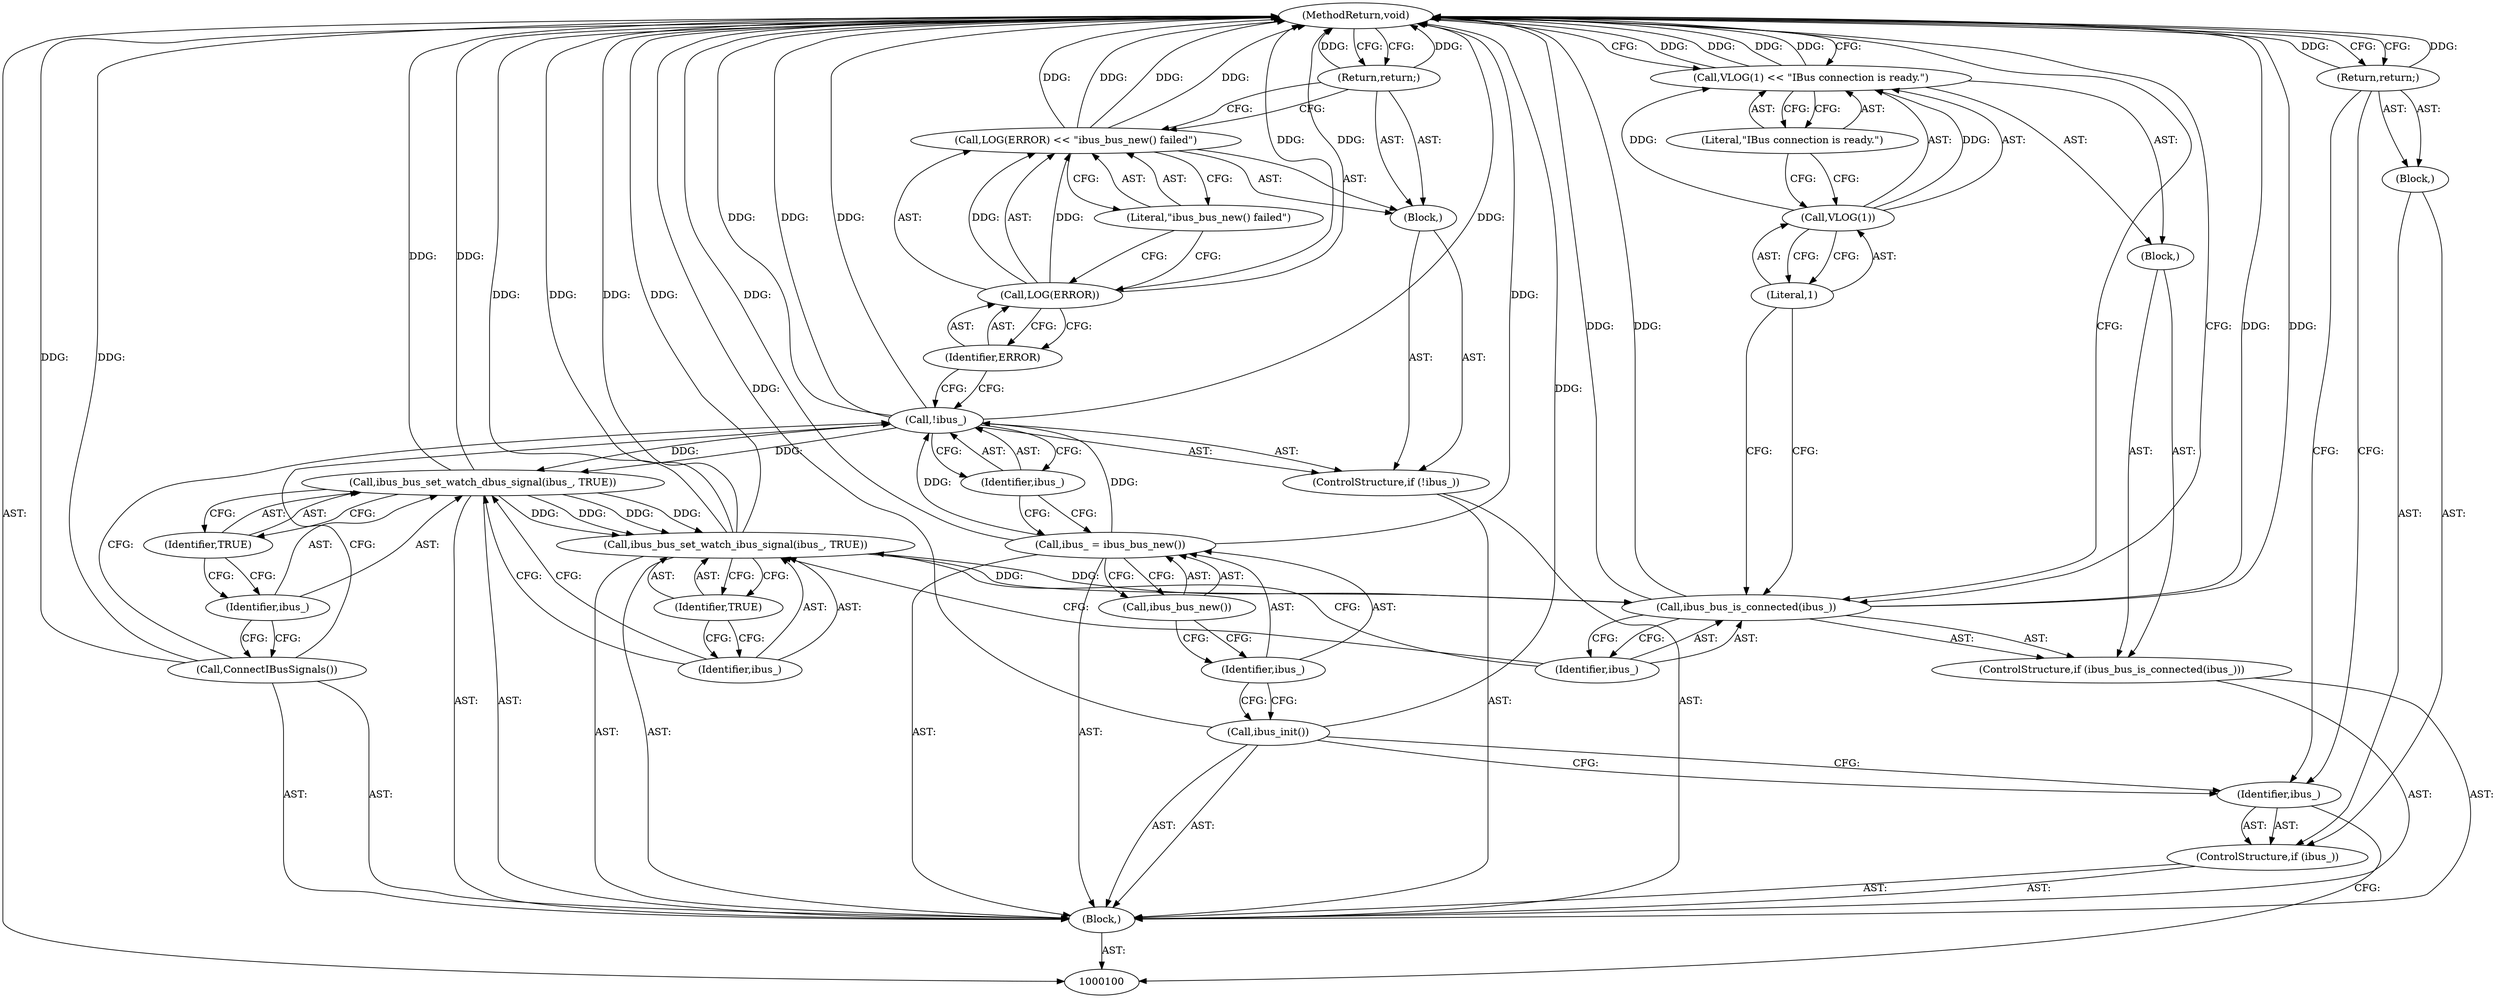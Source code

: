 digraph "0_Chrome_dc7b094a338c6c521f918f478e993f0f74bbea0d_65" {
"1000134" [label="(MethodReturn,void)"];
"1000101" [label="(Block,)"];
"1000116" [label="(Identifier,ERROR)"];
"1000117" [label="(Literal,\"ibus_bus_new() failed\")"];
"1000114" [label="(Call,LOG(ERROR) << \"ibus_bus_new() failed\")"];
"1000115" [label="(Call,LOG(ERROR))"];
"1000118" [label="(Return,return;)"];
"1000119" [label="(Call,ConnectIBusSignals())"];
"1000121" [label="(Identifier,ibus_)"];
"1000120" [label="(Call,ibus_bus_set_watch_dbus_signal(ibus_, TRUE))"];
"1000122" [label="(Identifier,TRUE)"];
"1000124" [label="(Identifier,ibus_)"];
"1000125" [label="(Identifier,TRUE)"];
"1000123" [label="(Call,ibus_bus_set_watch_ibus_signal(ibus_, TRUE))"];
"1000128" [label="(Identifier,ibus_)"];
"1000129" [label="(Block,)"];
"1000126" [label="(ControlStructure,if (ibus_bus_is_connected(ibus_)))"];
"1000127" [label="(Call,ibus_bus_is_connected(ibus_))"];
"1000132" [label="(Literal,1)"];
"1000133" [label="(Literal,\"IBus connection is ready.\")"];
"1000130" [label="(Call,VLOG(1) << \"IBus connection is ready.\")"];
"1000131" [label="(Call,VLOG(1))"];
"1000104" [label="(Block,)"];
"1000102" [label="(ControlStructure,if (ibus_))"];
"1000103" [label="(Identifier,ibus_)"];
"1000105" [label="(Return,return;)"];
"1000106" [label="(Call,ibus_init())"];
"1000109" [label="(Call,ibus_bus_new())"];
"1000107" [label="(Call,ibus_ = ibus_bus_new())"];
"1000108" [label="(Identifier,ibus_)"];
"1000113" [label="(Block,)"];
"1000110" [label="(ControlStructure,if (!ibus_))"];
"1000111" [label="(Call,!ibus_)"];
"1000112" [label="(Identifier,ibus_)"];
"1000134" -> "1000100"  [label="AST: "];
"1000134" -> "1000105"  [label="CFG: "];
"1000134" -> "1000118"  [label="CFG: "];
"1000134" -> "1000130"  [label="CFG: "];
"1000134" -> "1000127"  [label="CFG: "];
"1000130" -> "1000134"  [label="DDG: "];
"1000130" -> "1000134"  [label="DDG: "];
"1000123" -> "1000134"  [label="DDG: "];
"1000123" -> "1000134"  [label="DDG: "];
"1000114" -> "1000134"  [label="DDG: "];
"1000114" -> "1000134"  [label="DDG: "];
"1000127" -> "1000134"  [label="DDG: "];
"1000127" -> "1000134"  [label="DDG: "];
"1000111" -> "1000134"  [label="DDG: "];
"1000111" -> "1000134"  [label="DDG: "];
"1000120" -> "1000134"  [label="DDG: "];
"1000119" -> "1000134"  [label="DDG: "];
"1000115" -> "1000134"  [label="DDG: "];
"1000106" -> "1000134"  [label="DDG: "];
"1000107" -> "1000134"  [label="DDG: "];
"1000118" -> "1000134"  [label="DDG: "];
"1000105" -> "1000134"  [label="DDG: "];
"1000101" -> "1000100"  [label="AST: "];
"1000102" -> "1000101"  [label="AST: "];
"1000106" -> "1000101"  [label="AST: "];
"1000107" -> "1000101"  [label="AST: "];
"1000110" -> "1000101"  [label="AST: "];
"1000119" -> "1000101"  [label="AST: "];
"1000120" -> "1000101"  [label="AST: "];
"1000123" -> "1000101"  [label="AST: "];
"1000126" -> "1000101"  [label="AST: "];
"1000116" -> "1000115"  [label="AST: "];
"1000116" -> "1000111"  [label="CFG: "];
"1000115" -> "1000116"  [label="CFG: "];
"1000117" -> "1000114"  [label="AST: "];
"1000117" -> "1000115"  [label="CFG: "];
"1000114" -> "1000117"  [label="CFG: "];
"1000114" -> "1000113"  [label="AST: "];
"1000114" -> "1000117"  [label="CFG: "];
"1000115" -> "1000114"  [label="AST: "];
"1000117" -> "1000114"  [label="AST: "];
"1000118" -> "1000114"  [label="CFG: "];
"1000114" -> "1000134"  [label="DDG: "];
"1000114" -> "1000134"  [label="DDG: "];
"1000115" -> "1000114"  [label="DDG: "];
"1000115" -> "1000114"  [label="AST: "];
"1000115" -> "1000116"  [label="CFG: "];
"1000116" -> "1000115"  [label="AST: "];
"1000117" -> "1000115"  [label="CFG: "];
"1000115" -> "1000134"  [label="DDG: "];
"1000115" -> "1000114"  [label="DDG: "];
"1000118" -> "1000113"  [label="AST: "];
"1000118" -> "1000114"  [label="CFG: "];
"1000134" -> "1000118"  [label="CFG: "];
"1000118" -> "1000134"  [label="DDG: "];
"1000119" -> "1000101"  [label="AST: "];
"1000119" -> "1000111"  [label="CFG: "];
"1000121" -> "1000119"  [label="CFG: "];
"1000119" -> "1000134"  [label="DDG: "];
"1000121" -> "1000120"  [label="AST: "];
"1000121" -> "1000119"  [label="CFG: "];
"1000122" -> "1000121"  [label="CFG: "];
"1000120" -> "1000101"  [label="AST: "];
"1000120" -> "1000122"  [label="CFG: "];
"1000121" -> "1000120"  [label="AST: "];
"1000122" -> "1000120"  [label="AST: "];
"1000124" -> "1000120"  [label="CFG: "];
"1000120" -> "1000134"  [label="DDG: "];
"1000111" -> "1000120"  [label="DDG: "];
"1000120" -> "1000123"  [label="DDG: "];
"1000120" -> "1000123"  [label="DDG: "];
"1000122" -> "1000120"  [label="AST: "];
"1000122" -> "1000121"  [label="CFG: "];
"1000120" -> "1000122"  [label="CFG: "];
"1000124" -> "1000123"  [label="AST: "];
"1000124" -> "1000120"  [label="CFG: "];
"1000125" -> "1000124"  [label="CFG: "];
"1000125" -> "1000123"  [label="AST: "];
"1000125" -> "1000124"  [label="CFG: "];
"1000123" -> "1000125"  [label="CFG: "];
"1000123" -> "1000101"  [label="AST: "];
"1000123" -> "1000125"  [label="CFG: "];
"1000124" -> "1000123"  [label="AST: "];
"1000125" -> "1000123"  [label="AST: "];
"1000128" -> "1000123"  [label="CFG: "];
"1000123" -> "1000134"  [label="DDG: "];
"1000123" -> "1000134"  [label="DDG: "];
"1000120" -> "1000123"  [label="DDG: "];
"1000120" -> "1000123"  [label="DDG: "];
"1000123" -> "1000127"  [label="DDG: "];
"1000128" -> "1000127"  [label="AST: "];
"1000128" -> "1000123"  [label="CFG: "];
"1000127" -> "1000128"  [label="CFG: "];
"1000129" -> "1000126"  [label="AST: "];
"1000130" -> "1000129"  [label="AST: "];
"1000126" -> "1000101"  [label="AST: "];
"1000127" -> "1000126"  [label="AST: "];
"1000129" -> "1000126"  [label="AST: "];
"1000127" -> "1000126"  [label="AST: "];
"1000127" -> "1000128"  [label="CFG: "];
"1000128" -> "1000127"  [label="AST: "];
"1000132" -> "1000127"  [label="CFG: "];
"1000134" -> "1000127"  [label="CFG: "];
"1000127" -> "1000134"  [label="DDG: "];
"1000127" -> "1000134"  [label="DDG: "];
"1000123" -> "1000127"  [label="DDG: "];
"1000132" -> "1000131"  [label="AST: "];
"1000132" -> "1000127"  [label="CFG: "];
"1000131" -> "1000132"  [label="CFG: "];
"1000133" -> "1000130"  [label="AST: "];
"1000133" -> "1000131"  [label="CFG: "];
"1000130" -> "1000133"  [label="CFG: "];
"1000130" -> "1000129"  [label="AST: "];
"1000130" -> "1000133"  [label="CFG: "];
"1000131" -> "1000130"  [label="AST: "];
"1000133" -> "1000130"  [label="AST: "];
"1000134" -> "1000130"  [label="CFG: "];
"1000130" -> "1000134"  [label="DDG: "];
"1000130" -> "1000134"  [label="DDG: "];
"1000131" -> "1000130"  [label="DDG: "];
"1000131" -> "1000130"  [label="AST: "];
"1000131" -> "1000132"  [label="CFG: "];
"1000132" -> "1000131"  [label="AST: "];
"1000133" -> "1000131"  [label="CFG: "];
"1000131" -> "1000130"  [label="DDG: "];
"1000104" -> "1000102"  [label="AST: "];
"1000105" -> "1000104"  [label="AST: "];
"1000102" -> "1000101"  [label="AST: "];
"1000103" -> "1000102"  [label="AST: "];
"1000104" -> "1000102"  [label="AST: "];
"1000103" -> "1000102"  [label="AST: "];
"1000103" -> "1000100"  [label="CFG: "];
"1000105" -> "1000103"  [label="CFG: "];
"1000106" -> "1000103"  [label="CFG: "];
"1000105" -> "1000104"  [label="AST: "];
"1000105" -> "1000103"  [label="CFG: "];
"1000134" -> "1000105"  [label="CFG: "];
"1000105" -> "1000134"  [label="DDG: "];
"1000106" -> "1000101"  [label="AST: "];
"1000106" -> "1000103"  [label="CFG: "];
"1000108" -> "1000106"  [label="CFG: "];
"1000106" -> "1000134"  [label="DDG: "];
"1000109" -> "1000107"  [label="AST: "];
"1000109" -> "1000108"  [label="CFG: "];
"1000107" -> "1000109"  [label="CFG: "];
"1000107" -> "1000101"  [label="AST: "];
"1000107" -> "1000109"  [label="CFG: "];
"1000108" -> "1000107"  [label="AST: "];
"1000109" -> "1000107"  [label="AST: "];
"1000112" -> "1000107"  [label="CFG: "];
"1000107" -> "1000134"  [label="DDG: "];
"1000107" -> "1000111"  [label="DDG: "];
"1000108" -> "1000107"  [label="AST: "];
"1000108" -> "1000106"  [label="CFG: "];
"1000109" -> "1000108"  [label="CFG: "];
"1000113" -> "1000110"  [label="AST: "];
"1000114" -> "1000113"  [label="AST: "];
"1000118" -> "1000113"  [label="AST: "];
"1000110" -> "1000101"  [label="AST: "];
"1000111" -> "1000110"  [label="AST: "];
"1000113" -> "1000110"  [label="AST: "];
"1000111" -> "1000110"  [label="AST: "];
"1000111" -> "1000112"  [label="CFG: "];
"1000112" -> "1000111"  [label="AST: "];
"1000116" -> "1000111"  [label="CFG: "];
"1000119" -> "1000111"  [label="CFG: "];
"1000111" -> "1000134"  [label="DDG: "];
"1000111" -> "1000134"  [label="DDG: "];
"1000107" -> "1000111"  [label="DDG: "];
"1000111" -> "1000120"  [label="DDG: "];
"1000112" -> "1000111"  [label="AST: "];
"1000112" -> "1000107"  [label="CFG: "];
"1000111" -> "1000112"  [label="CFG: "];
}
